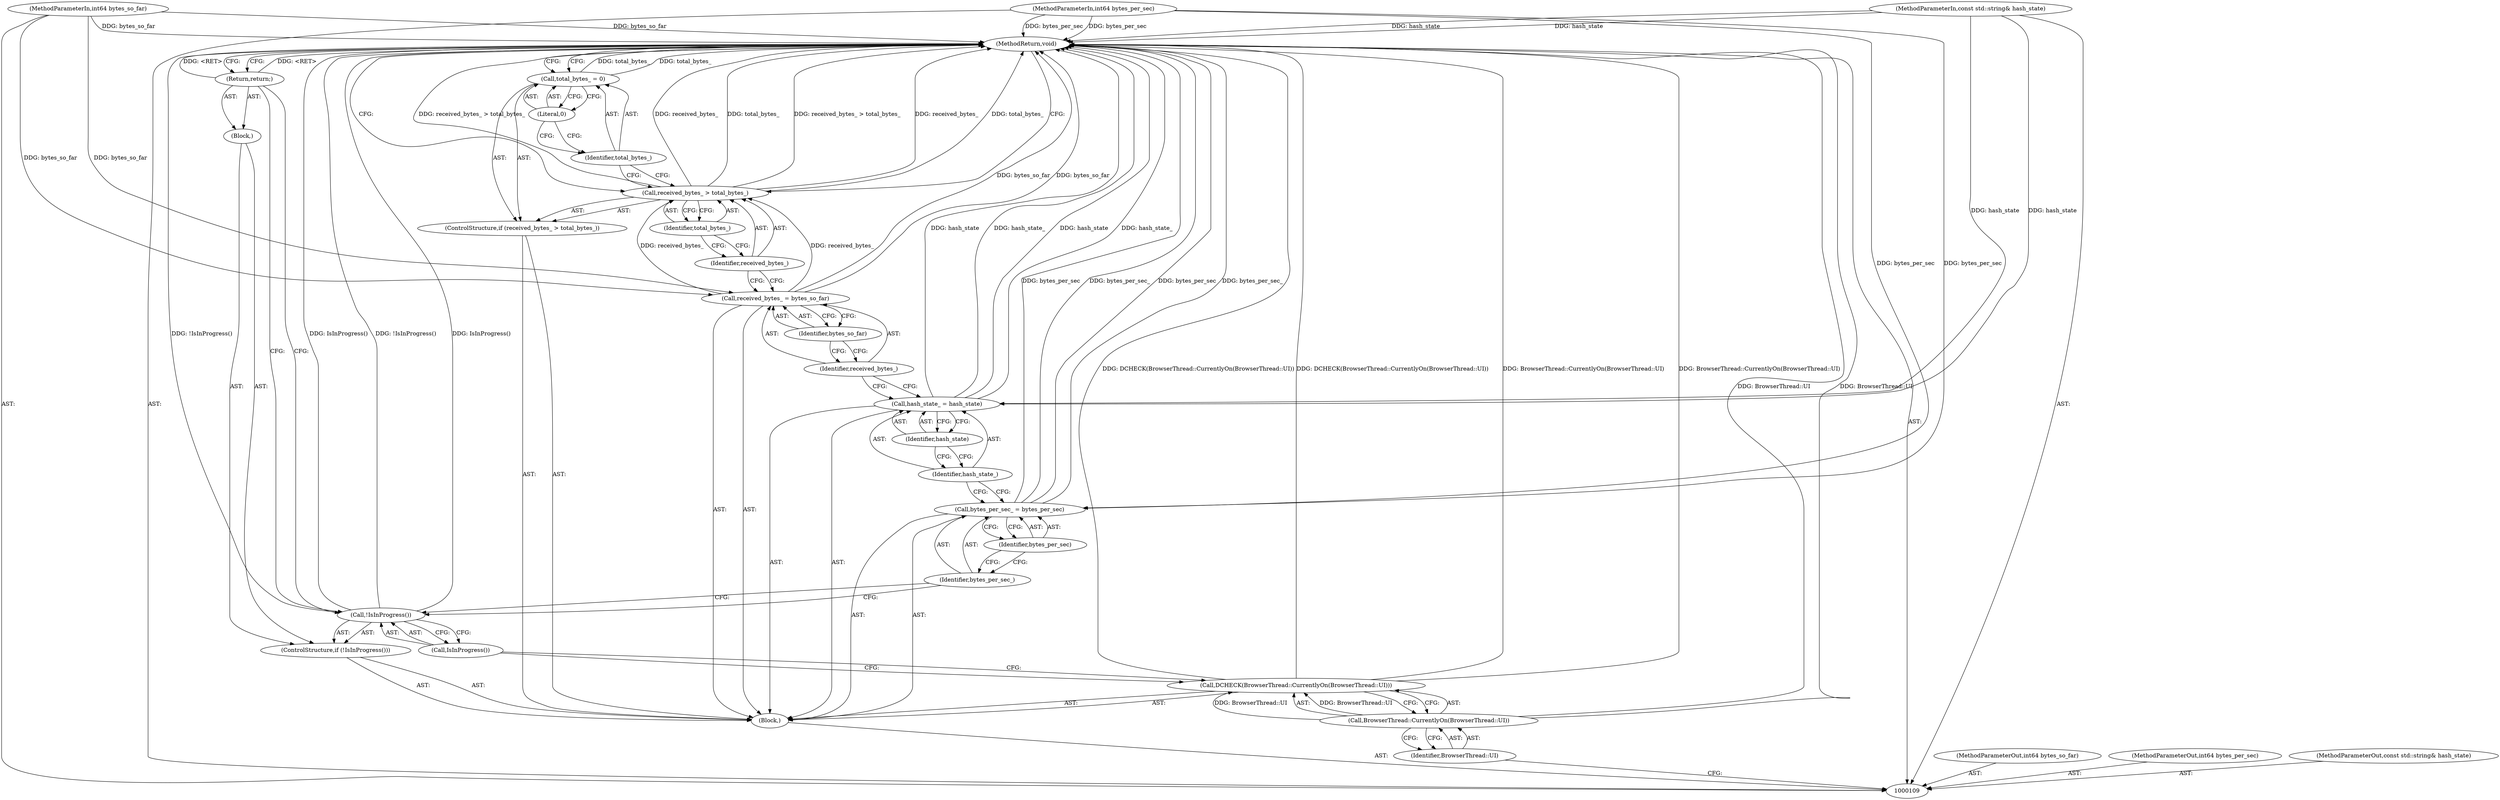 digraph "0_Chrome_16dcd30c215801941d9890859fd79a234128fc3e_10" {
"1000138" [label="(MethodReturn,void)"];
"1000110" [label="(MethodParameterIn,int64 bytes_so_far)"];
"1000170" [label="(MethodParameterOut,int64 bytes_so_far)"];
"1000121" [label="(Return,return;)"];
"1000124" [label="(Identifier,bytes_per_sec)"];
"1000122" [label="(Call,bytes_per_sec_ = bytes_per_sec)"];
"1000123" [label="(Identifier,bytes_per_sec_)"];
"1000127" [label="(Identifier,hash_state)"];
"1000125" [label="(Call,hash_state_ = hash_state)"];
"1000126" [label="(Identifier,hash_state_)"];
"1000111" [label="(MethodParameterIn,int64 bytes_per_sec)"];
"1000171" [label="(MethodParameterOut,int64 bytes_per_sec)"];
"1000130" [label="(Identifier,bytes_so_far)"];
"1000128" [label="(Call,received_bytes_ = bytes_so_far)"];
"1000129" [label="(Identifier,received_bytes_)"];
"1000131" [label="(ControlStructure,if (received_bytes_ > total_bytes_))"];
"1000134" [label="(Identifier,total_bytes_)"];
"1000132" [label="(Call,received_bytes_ > total_bytes_)"];
"1000133" [label="(Identifier,received_bytes_)"];
"1000137" [label="(Literal,0)"];
"1000135" [label="(Call,total_bytes_ = 0)"];
"1000136" [label="(Identifier,total_bytes_)"];
"1000112" [label="(MethodParameterIn,const std::string& hash_state)"];
"1000172" [label="(MethodParameterOut,const std::string& hash_state)"];
"1000113" [label="(Block,)"];
"1000114" [label="(Call,DCHECK(BrowserThread::CurrentlyOn(BrowserThread::UI)))"];
"1000116" [label="(Identifier,BrowserThread::UI)"];
"1000115" [label="(Call,BrowserThread::CurrentlyOn(BrowserThread::UI))"];
"1000117" [label="(ControlStructure,if (!IsInProgress()))"];
"1000120" [label="(Block,)"];
"1000118" [label="(Call,!IsInProgress())"];
"1000119" [label="(Call,IsInProgress())"];
"1000138" -> "1000109"  [label="AST: "];
"1000138" -> "1000121"  [label="CFG: "];
"1000138" -> "1000135"  [label="CFG: "];
"1000138" -> "1000132"  [label="CFG: "];
"1000114" -> "1000138"  [label="DDG: DCHECK(BrowserThread::CurrentlyOn(BrowserThread::UI))"];
"1000114" -> "1000138"  [label="DDG: BrowserThread::CurrentlyOn(BrowserThread::UI)"];
"1000132" -> "1000138"  [label="DDG: total_bytes_"];
"1000132" -> "1000138"  [label="DDG: received_bytes_ > total_bytes_"];
"1000132" -> "1000138"  [label="DDG: received_bytes_"];
"1000125" -> "1000138"  [label="DDG: hash_state"];
"1000125" -> "1000138"  [label="DDG: hash_state_"];
"1000118" -> "1000138"  [label="DDG: !IsInProgress()"];
"1000118" -> "1000138"  [label="DDG: IsInProgress()"];
"1000122" -> "1000138"  [label="DDG: bytes_per_sec"];
"1000122" -> "1000138"  [label="DDG: bytes_per_sec_"];
"1000128" -> "1000138"  [label="DDG: bytes_so_far"];
"1000112" -> "1000138"  [label="DDG: hash_state"];
"1000110" -> "1000138"  [label="DDG: bytes_so_far"];
"1000135" -> "1000138"  [label="DDG: total_bytes_"];
"1000111" -> "1000138"  [label="DDG: bytes_per_sec"];
"1000115" -> "1000138"  [label="DDG: BrowserThread::UI"];
"1000121" -> "1000138"  [label="DDG: <RET>"];
"1000110" -> "1000109"  [label="AST: "];
"1000110" -> "1000138"  [label="DDG: bytes_so_far"];
"1000110" -> "1000128"  [label="DDG: bytes_so_far"];
"1000170" -> "1000109"  [label="AST: "];
"1000121" -> "1000120"  [label="AST: "];
"1000121" -> "1000118"  [label="CFG: "];
"1000138" -> "1000121"  [label="CFG: "];
"1000121" -> "1000138"  [label="DDG: <RET>"];
"1000124" -> "1000122"  [label="AST: "];
"1000124" -> "1000123"  [label="CFG: "];
"1000122" -> "1000124"  [label="CFG: "];
"1000122" -> "1000113"  [label="AST: "];
"1000122" -> "1000124"  [label="CFG: "];
"1000123" -> "1000122"  [label="AST: "];
"1000124" -> "1000122"  [label="AST: "];
"1000126" -> "1000122"  [label="CFG: "];
"1000122" -> "1000138"  [label="DDG: bytes_per_sec"];
"1000122" -> "1000138"  [label="DDG: bytes_per_sec_"];
"1000111" -> "1000122"  [label="DDG: bytes_per_sec"];
"1000123" -> "1000122"  [label="AST: "];
"1000123" -> "1000118"  [label="CFG: "];
"1000124" -> "1000123"  [label="CFG: "];
"1000127" -> "1000125"  [label="AST: "];
"1000127" -> "1000126"  [label="CFG: "];
"1000125" -> "1000127"  [label="CFG: "];
"1000125" -> "1000113"  [label="AST: "];
"1000125" -> "1000127"  [label="CFG: "];
"1000126" -> "1000125"  [label="AST: "];
"1000127" -> "1000125"  [label="AST: "];
"1000129" -> "1000125"  [label="CFG: "];
"1000125" -> "1000138"  [label="DDG: hash_state"];
"1000125" -> "1000138"  [label="DDG: hash_state_"];
"1000112" -> "1000125"  [label="DDG: hash_state"];
"1000126" -> "1000125"  [label="AST: "];
"1000126" -> "1000122"  [label="CFG: "];
"1000127" -> "1000126"  [label="CFG: "];
"1000111" -> "1000109"  [label="AST: "];
"1000111" -> "1000138"  [label="DDG: bytes_per_sec"];
"1000111" -> "1000122"  [label="DDG: bytes_per_sec"];
"1000171" -> "1000109"  [label="AST: "];
"1000130" -> "1000128"  [label="AST: "];
"1000130" -> "1000129"  [label="CFG: "];
"1000128" -> "1000130"  [label="CFG: "];
"1000128" -> "1000113"  [label="AST: "];
"1000128" -> "1000130"  [label="CFG: "];
"1000129" -> "1000128"  [label="AST: "];
"1000130" -> "1000128"  [label="AST: "];
"1000133" -> "1000128"  [label="CFG: "];
"1000128" -> "1000138"  [label="DDG: bytes_so_far"];
"1000110" -> "1000128"  [label="DDG: bytes_so_far"];
"1000128" -> "1000132"  [label="DDG: received_bytes_"];
"1000129" -> "1000128"  [label="AST: "];
"1000129" -> "1000125"  [label="CFG: "];
"1000130" -> "1000129"  [label="CFG: "];
"1000131" -> "1000113"  [label="AST: "];
"1000132" -> "1000131"  [label="AST: "];
"1000135" -> "1000131"  [label="AST: "];
"1000134" -> "1000132"  [label="AST: "];
"1000134" -> "1000133"  [label="CFG: "];
"1000132" -> "1000134"  [label="CFG: "];
"1000132" -> "1000131"  [label="AST: "];
"1000132" -> "1000134"  [label="CFG: "];
"1000133" -> "1000132"  [label="AST: "];
"1000134" -> "1000132"  [label="AST: "];
"1000136" -> "1000132"  [label="CFG: "];
"1000138" -> "1000132"  [label="CFG: "];
"1000132" -> "1000138"  [label="DDG: total_bytes_"];
"1000132" -> "1000138"  [label="DDG: received_bytes_ > total_bytes_"];
"1000132" -> "1000138"  [label="DDG: received_bytes_"];
"1000128" -> "1000132"  [label="DDG: received_bytes_"];
"1000133" -> "1000132"  [label="AST: "];
"1000133" -> "1000128"  [label="CFG: "];
"1000134" -> "1000133"  [label="CFG: "];
"1000137" -> "1000135"  [label="AST: "];
"1000137" -> "1000136"  [label="CFG: "];
"1000135" -> "1000137"  [label="CFG: "];
"1000135" -> "1000131"  [label="AST: "];
"1000135" -> "1000137"  [label="CFG: "];
"1000136" -> "1000135"  [label="AST: "];
"1000137" -> "1000135"  [label="AST: "];
"1000138" -> "1000135"  [label="CFG: "];
"1000135" -> "1000138"  [label="DDG: total_bytes_"];
"1000136" -> "1000135"  [label="AST: "];
"1000136" -> "1000132"  [label="CFG: "];
"1000137" -> "1000136"  [label="CFG: "];
"1000112" -> "1000109"  [label="AST: "];
"1000112" -> "1000138"  [label="DDG: hash_state"];
"1000112" -> "1000125"  [label="DDG: hash_state"];
"1000172" -> "1000109"  [label="AST: "];
"1000113" -> "1000109"  [label="AST: "];
"1000114" -> "1000113"  [label="AST: "];
"1000117" -> "1000113"  [label="AST: "];
"1000122" -> "1000113"  [label="AST: "];
"1000125" -> "1000113"  [label="AST: "];
"1000128" -> "1000113"  [label="AST: "];
"1000131" -> "1000113"  [label="AST: "];
"1000114" -> "1000113"  [label="AST: "];
"1000114" -> "1000115"  [label="CFG: "];
"1000115" -> "1000114"  [label="AST: "];
"1000119" -> "1000114"  [label="CFG: "];
"1000114" -> "1000138"  [label="DDG: DCHECK(BrowserThread::CurrentlyOn(BrowserThread::UI))"];
"1000114" -> "1000138"  [label="DDG: BrowserThread::CurrentlyOn(BrowserThread::UI)"];
"1000115" -> "1000114"  [label="DDG: BrowserThread::UI"];
"1000116" -> "1000115"  [label="AST: "];
"1000116" -> "1000109"  [label="CFG: "];
"1000115" -> "1000116"  [label="CFG: "];
"1000115" -> "1000114"  [label="AST: "];
"1000115" -> "1000116"  [label="CFG: "];
"1000116" -> "1000115"  [label="AST: "];
"1000114" -> "1000115"  [label="CFG: "];
"1000115" -> "1000138"  [label="DDG: BrowserThread::UI"];
"1000115" -> "1000114"  [label="DDG: BrowserThread::UI"];
"1000117" -> "1000113"  [label="AST: "];
"1000118" -> "1000117"  [label="AST: "];
"1000120" -> "1000117"  [label="AST: "];
"1000120" -> "1000117"  [label="AST: "];
"1000121" -> "1000120"  [label="AST: "];
"1000118" -> "1000117"  [label="AST: "];
"1000118" -> "1000119"  [label="CFG: "];
"1000119" -> "1000118"  [label="AST: "];
"1000121" -> "1000118"  [label="CFG: "];
"1000123" -> "1000118"  [label="CFG: "];
"1000118" -> "1000138"  [label="DDG: !IsInProgress()"];
"1000118" -> "1000138"  [label="DDG: IsInProgress()"];
"1000119" -> "1000118"  [label="AST: "];
"1000119" -> "1000114"  [label="CFG: "];
"1000118" -> "1000119"  [label="CFG: "];
}
